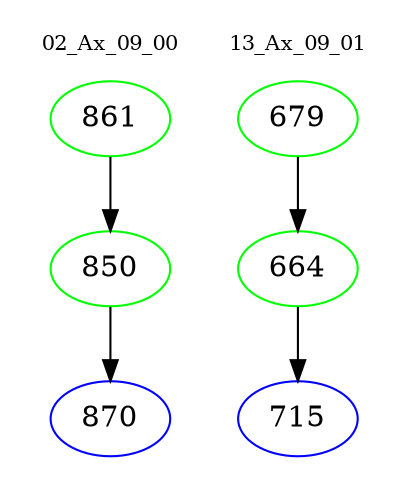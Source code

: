 digraph{
subgraph cluster_0 {
color = white
label = "02_Ax_09_00";
fontsize=10;
T0_861 [label="861", color="green"]
T0_861 -> T0_850 [color="black"]
T0_850 [label="850", color="green"]
T0_850 -> T0_870 [color="black"]
T0_870 [label="870", color="blue"]
}
subgraph cluster_1 {
color = white
label = "13_Ax_09_01";
fontsize=10;
T1_679 [label="679", color="green"]
T1_679 -> T1_664 [color="black"]
T1_664 [label="664", color="green"]
T1_664 -> T1_715 [color="black"]
T1_715 [label="715", color="blue"]
}
}
